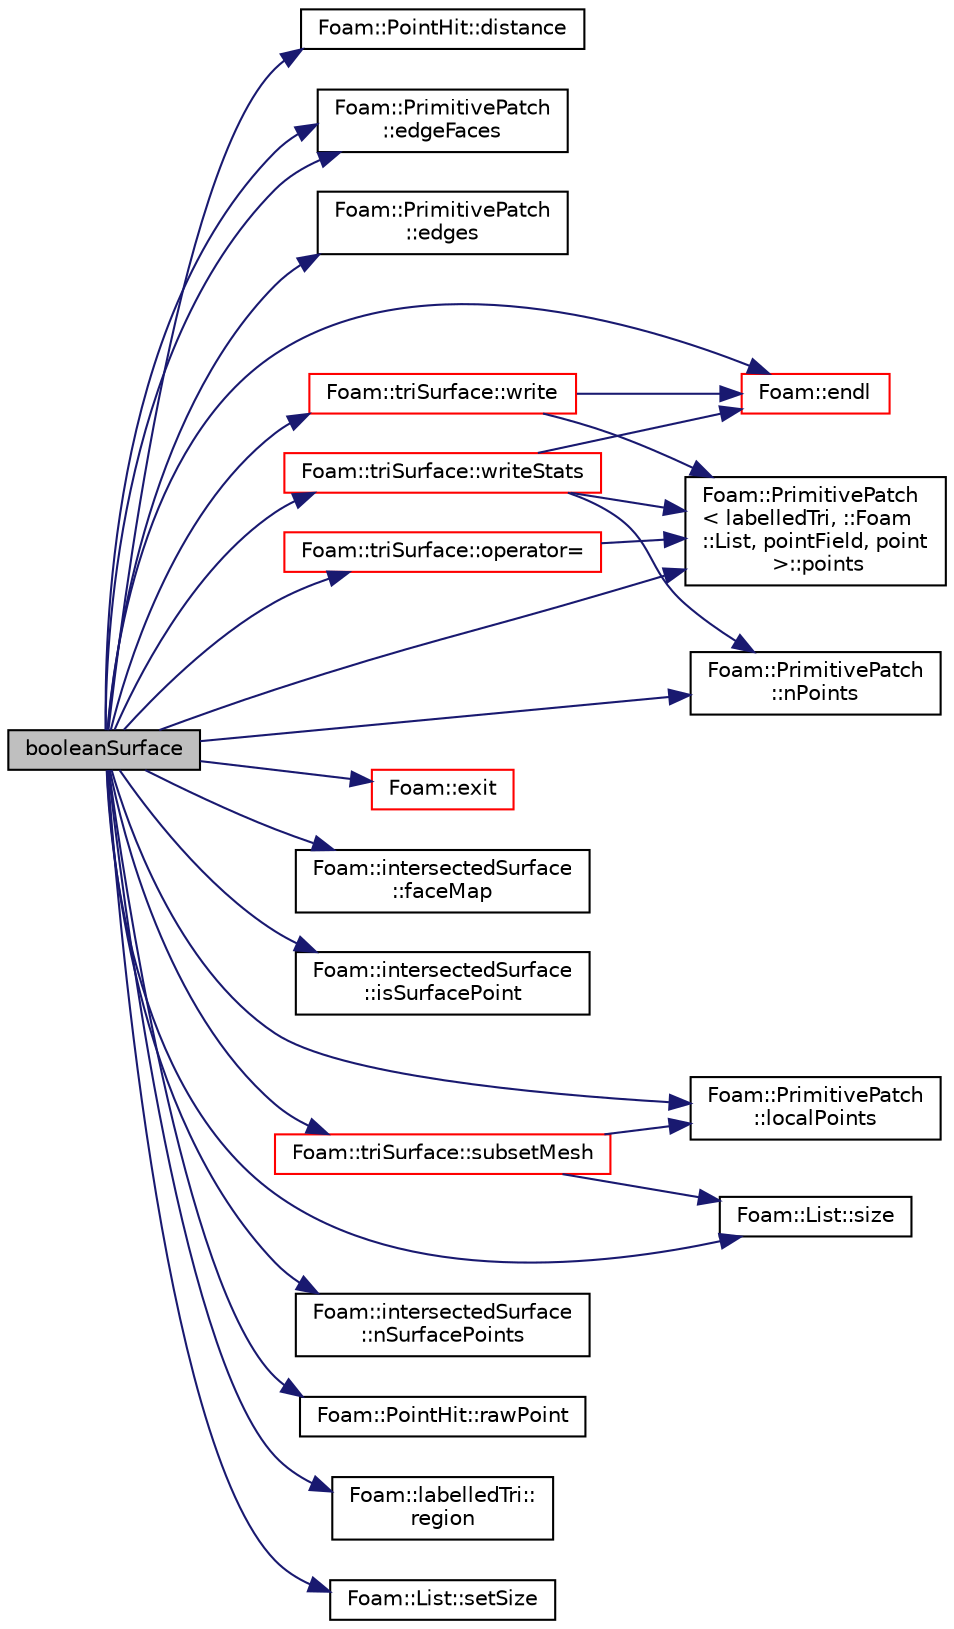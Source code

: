 digraph "booleanSurface"
{
  bgcolor="transparent";
  edge [fontname="Helvetica",fontsize="10",labelfontname="Helvetica",labelfontsize="10"];
  node [fontname="Helvetica",fontsize="10",shape=record];
  rankdir="LR";
  Node90 [label="booleanSurface",height=0.2,width=0.4,color="black", fillcolor="grey75", style="filled", fontcolor="black"];
  Node90 -> Node91 [color="midnightblue",fontsize="10",style="solid",fontname="Helvetica"];
  Node91 [label="Foam::PointHit::distance",height=0.2,width=0.4,color="black",URL="$a28713.html#a288a3ea8e3ee215a5e12afc1002ed4e6",tooltip="Return distance to hit. "];
  Node90 -> Node92 [color="midnightblue",fontsize="10",style="solid",fontname="Helvetica"];
  Node92 [label="Foam::PrimitivePatch\l::edgeFaces",height=0.2,width=0.4,color="black",URL="$a28693.html#ad38ecd2902727a890ebd437731c271c8",tooltip="Return edge-face addressing. "];
  Node90 -> Node92 [color="midnightblue",fontsize="10",style="solid",fontname="Helvetica"];
  Node90 -> Node93 [color="midnightblue",fontsize="10",style="solid",fontname="Helvetica"];
  Node93 [label="Foam::PrimitivePatch\l::edges",height=0.2,width=0.4,color="black",URL="$a28693.html#a21d764179912ddda5c6f95193c289846",tooltip="Return list of edges, address into LOCAL point list. "];
  Node90 -> Node94 [color="midnightblue",fontsize="10",style="solid",fontname="Helvetica"];
  Node94 [label="Foam::endl",height=0.2,width=0.4,color="red",URL="$a21851.html#a2db8fe02a0d3909e9351bb4275b23ce4",tooltip="Add newline and flush stream. "];
  Node90 -> Node96 [color="midnightblue",fontsize="10",style="solid",fontname="Helvetica"];
  Node96 [label="Foam::exit",height=0.2,width=0.4,color="red",URL="$a21851.html#a06ca7250d8e89caf05243ec094843642"];
  Node90 -> Node143 [color="midnightblue",fontsize="10",style="solid",fontname="Helvetica"];
  Node143 [label="Foam::intersectedSurface\l::faceMap",height=0.2,width=0.4,color="black",URL="$a26629.html#af618d1e4110025c66bae41ba7411a5ce",tooltip="New to old. "];
  Node90 -> Node144 [color="midnightblue",fontsize="10",style="solid",fontname="Helvetica"];
  Node144 [label="Foam::intersectedSurface\l::isSurfacePoint",height=0.2,width=0.4,color="black",URL="$a26629.html#a44e0cbd2aa00d71c05d1246d88a00095",tooltip="Is point coming from original surface? "];
  Node90 -> Node145 [color="midnightblue",fontsize="10",style="solid",fontname="Helvetica"];
  Node145 [label="Foam::PrimitivePatch\l::localPoints",height=0.2,width=0.4,color="black",URL="$a28693.html#aca6c65ee2831bb6795149af7635640a2",tooltip="Return pointField of points in patch. "];
  Node90 -> Node146 [color="midnightblue",fontsize="10",style="solid",fontname="Helvetica"];
  Node146 [label="Foam::PrimitivePatch\l::nPoints",height=0.2,width=0.4,color="black",URL="$a28693.html#a1c886a784a597459dbf2d9470798e9dd",tooltip="Return number of points supporting patch faces. "];
  Node90 -> Node147 [color="midnightblue",fontsize="10",style="solid",fontname="Helvetica"];
  Node147 [label="Foam::intersectedSurface\l::nSurfacePoints",height=0.2,width=0.4,color="black",URL="$a26629.html#ac341619c8de0dc3564b135a986fa45e7",tooltip="Number of points from original surface. "];
  Node90 -> Node148 [color="midnightblue",fontsize="10",style="solid",fontname="Helvetica"];
  Node148 [label="Foam::triSurface::operator=",height=0.2,width=0.4,color="red",URL="$a31961.html#a7007e1a39a89b943666033e034e1083b"];
  Node148 -> Node158 [color="midnightblue",fontsize="10",style="solid",fontname="Helvetica"];
  Node158 [label="Foam::PrimitivePatch\l\< labelledTri, ::Foam\l::List, pointField, point\l \>::points",height=0.2,width=0.4,color="black",URL="$a28693.html#aa3c7d968f31c88780c663876f64ef6a6",tooltip="Return reference to global points. "];
  Node90 -> Node158 [color="midnightblue",fontsize="10",style="solid",fontname="Helvetica"];
  Node90 -> Node160 [color="midnightblue",fontsize="10",style="solid",fontname="Helvetica"];
  Node160 [label="Foam::PointHit::rawPoint",height=0.2,width=0.4,color="black",URL="$a28713.html#a479a270e3db1518fd61b8a756455786b",tooltip="Return point with no checking. "];
  Node90 -> Node161 [color="midnightblue",fontsize="10",style="solid",fontname="Helvetica"];
  Node161 [label="Foam::labelledTri::\lregion",height=0.2,width=0.4,color="black",URL="$a31929.html#a479ccc53e021644167fe1099d4bede12",tooltip="Return region label. "];
  Node90 -> Node162 [color="midnightblue",fontsize="10",style="solid",fontname="Helvetica"];
  Node162 [label="Foam::List::setSize",height=0.2,width=0.4,color="black",URL="$a26833.html#aedb985ffeaf1bdbfeccc2a8730405703",tooltip="Reset size of List. "];
  Node90 -> Node163 [color="midnightblue",fontsize="10",style="solid",fontname="Helvetica"];
  Node163 [label="Foam::List::size",height=0.2,width=0.4,color="black",URL="$a26833.html#a8a5f6fa29bd4b500caf186f60245b384",tooltip="Override size to be inconsistent with allocated storage. "];
  Node90 -> Node164 [color="midnightblue",fontsize="10",style="solid",fontname="Helvetica"];
  Node164 [label="Foam::triSurface::subsetMesh",height=0.2,width=0.4,color="red",URL="$a31961.html#a2a82635af274c2fffdbb732676b4ecd3",tooltip="Return new surface. Returns pointMap, faceMap from. "];
  Node164 -> Node145 [color="midnightblue",fontsize="10",style="solid",fontname="Helvetica"];
  Node164 -> Node163 [color="midnightblue",fontsize="10",style="solid",fontname="Helvetica"];
  Node90 -> Node168 [color="midnightblue",fontsize="10",style="solid",fontname="Helvetica"];
  Node168 [label="Foam::triSurface::write",height=0.2,width=0.4,color="red",URL="$a31961.html#a293fdfec8bdfbd5c3913ab4c9f3454ff",tooltip="Write to Ostream in simple FOAM format. "];
  Node168 -> Node94 [color="midnightblue",fontsize="10",style="solid",fontname="Helvetica"];
  Node168 -> Node158 [color="midnightblue",fontsize="10",style="solid",fontname="Helvetica"];
  Node90 -> Node171 [color="midnightblue",fontsize="10",style="solid",fontname="Helvetica"];
  Node171 [label="Foam::triSurface::writeStats",height=0.2,width=0.4,color="red",URL="$a31961.html#a9dcc5076c83a26b069fbc8106a14c7ec",tooltip="Write some statistics. "];
  Node171 -> Node158 [color="midnightblue",fontsize="10",style="solid",fontname="Helvetica"];
  Node171 -> Node146 [color="midnightblue",fontsize="10",style="solid",fontname="Helvetica"];
  Node171 -> Node94 [color="midnightblue",fontsize="10",style="solid",fontname="Helvetica"];
}
